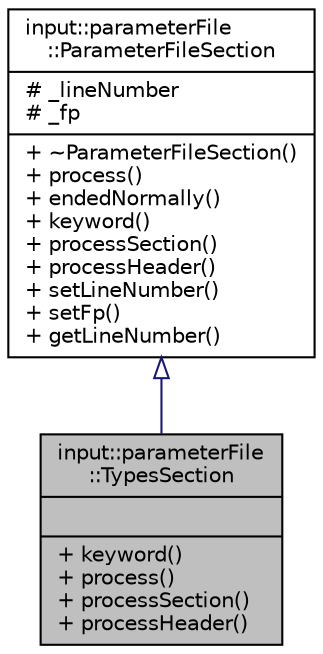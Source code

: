 digraph "input::parameterFile::TypesSection"
{
 // LATEX_PDF_SIZE
  edge [fontname="Helvetica",fontsize="10",labelfontname="Helvetica",labelfontsize="10"];
  node [fontname="Helvetica",fontsize="10",shape=record];
  Node1 [label="{input::parameterFile\l::TypesSection\n||+ keyword()\l+ process()\l+ processSection()\l+ processHeader()\l}",height=0.2,width=0.4,color="black", fillcolor="grey75", style="filled", fontcolor="black",tooltip="reads types line section of parameter file"];
  Node2 -> Node1 [dir="back",color="midnightblue",fontsize="10",style="solid",arrowtail="onormal",fontname="Helvetica"];
  Node2 [label="{input::parameterFile\l::ParameterFileSection\n|# _lineNumber\l# _fp\l|+ ~ParameterFileSection()\l+ process()\l+ endedNormally()\l+ keyword()\l+ processSection()\l+ processHeader()\l+ setLineNumber()\l+ setFp()\l+ getLineNumber()\l}",height=0.2,width=0.4,color="black", fillcolor="white", style="filled",URL="$classinput_1_1parameterFile_1_1ParameterFileSection.html",tooltip="base class for reading parameter file sections"];
}
